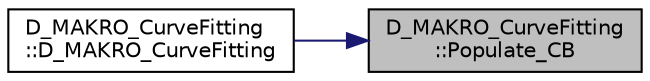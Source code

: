 digraph "D_MAKRO_CurveFitting::Populate_CB"
{
 // LATEX_PDF_SIZE
  edge [fontname="Helvetica",fontsize="10",labelfontname="Helvetica",labelfontsize="10"];
  node [fontname="Helvetica",fontsize="10",shape=record];
  rankdir="RL";
  Node1 [label="D_MAKRO_CurveFitting\l::Populate_CB",height=0.2,width=0.4,color="black", fillcolor="grey75", style="filled", fontcolor="black",tooltip=" "];
  Node1 -> Node2 [dir="back",color="midnightblue",fontsize="10",style="solid"];
  Node2 [label="D_MAKRO_CurveFitting\l::D_MAKRO_CurveFitting",height=0.2,width=0.4,color="black", fillcolor="white", style="filled",URL="$class_d___m_a_k_r_o___curve_fitting.html#aff72d4953b76680b1258759c31839f96",tooltip=" "];
}
